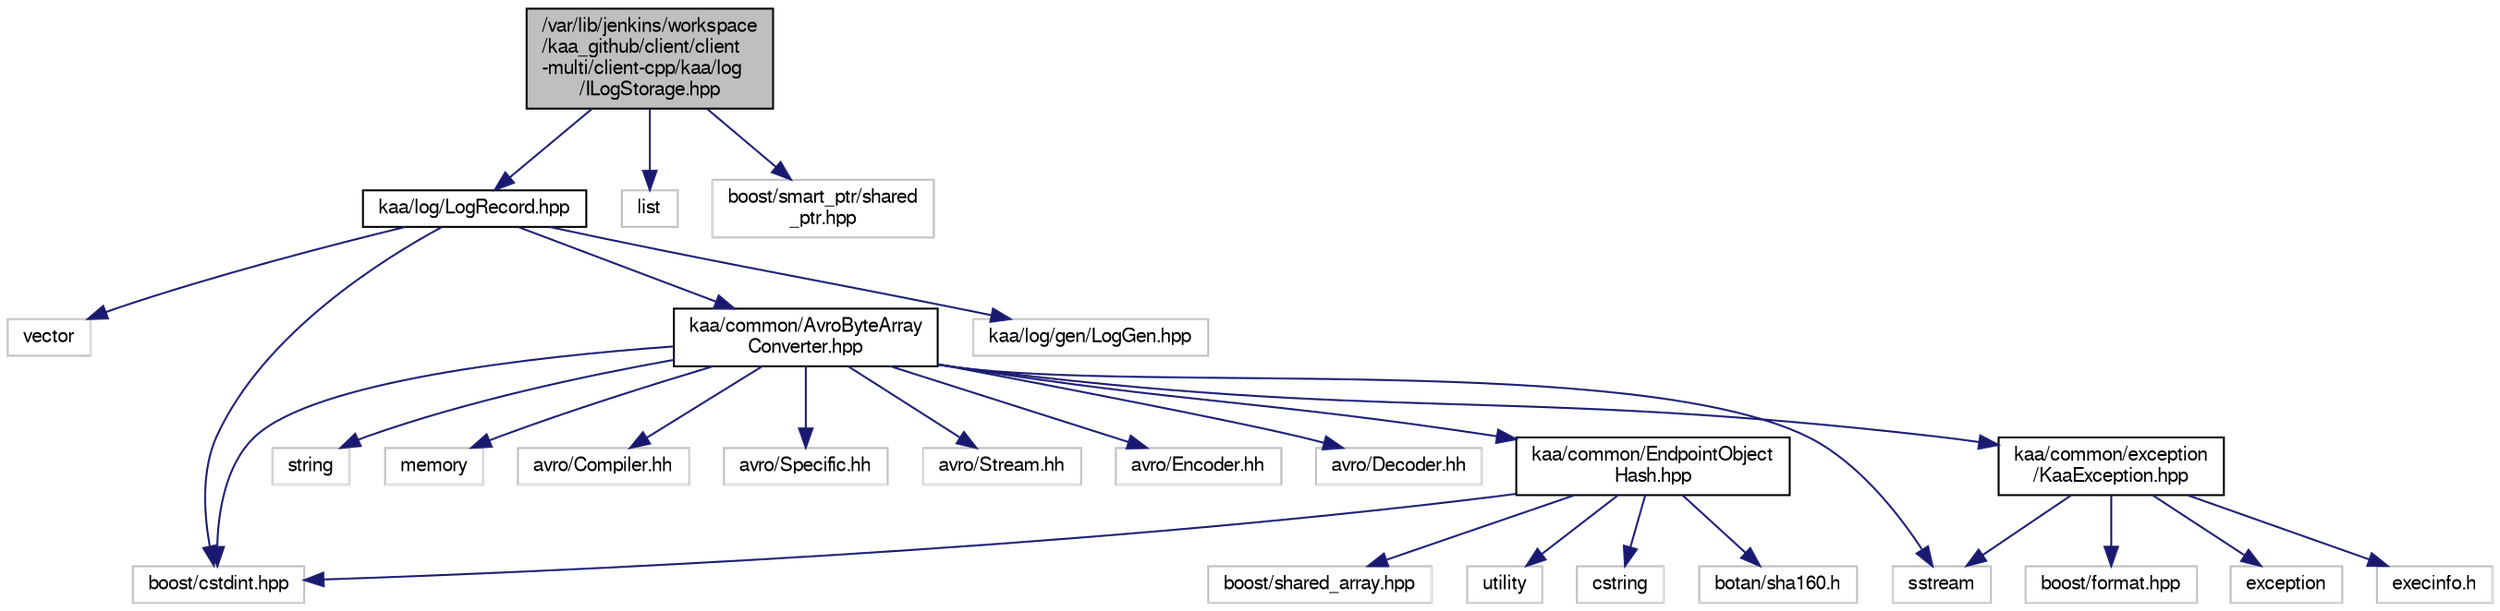 digraph "/var/lib/jenkins/workspace/kaa_github/client/client-multi/client-cpp/kaa/log/ILogStorage.hpp"
{
  bgcolor="transparent";
  edge [fontname="FreeSans",fontsize="10",labelfontname="FreeSans",labelfontsize="10"];
  node [fontname="FreeSans",fontsize="10",shape=record];
  Node1 [label="/var/lib/jenkins/workspace\l/kaa_github/client/client\l-multi/client-cpp/kaa/log\l/ILogStorage.hpp",height=0.2,width=0.4,color="black", fillcolor="grey75", style="filled" fontcolor="black"];
  Node1 -> Node2 [color="midnightblue",fontsize="10",style="solid",fontname="FreeSans"];
  Node2 [label="kaa/log/LogRecord.hpp",height=0.2,width=0.4,color="black",URL="$LogRecord_8hpp.html"];
  Node2 -> Node3 [color="midnightblue",fontsize="10",style="solid",fontname="FreeSans"];
  Node3 [label="vector",height=0.2,width=0.4,color="grey75"];
  Node2 -> Node4 [color="midnightblue",fontsize="10",style="solid",fontname="FreeSans"];
  Node4 [label="boost/cstdint.hpp",height=0.2,width=0.4,color="grey75"];
  Node2 -> Node5 [color="midnightblue",fontsize="10",style="solid",fontname="FreeSans"];
  Node5 [label="kaa/common/AvroByteArray\lConverter.hpp",height=0.2,width=0.4,color="black",URL="$AvroByteArrayConverter_8hpp.html"];
  Node5 -> Node6 [color="midnightblue",fontsize="10",style="solid",fontname="FreeSans"];
  Node6 [label="string",height=0.2,width=0.4,color="grey75"];
  Node5 -> Node7 [color="midnightblue",fontsize="10",style="solid",fontname="FreeSans"];
  Node7 [label="memory",height=0.2,width=0.4,color="grey75"];
  Node5 -> Node8 [color="midnightblue",fontsize="10",style="solid",fontname="FreeSans"];
  Node8 [label="sstream",height=0.2,width=0.4,color="grey75"];
  Node5 -> Node9 [color="midnightblue",fontsize="10",style="solid",fontname="FreeSans"];
  Node9 [label="avro/Compiler.hh",height=0.2,width=0.4,color="grey75"];
  Node5 -> Node10 [color="midnightblue",fontsize="10",style="solid",fontname="FreeSans"];
  Node10 [label="avro/Specific.hh",height=0.2,width=0.4,color="grey75"];
  Node5 -> Node11 [color="midnightblue",fontsize="10",style="solid",fontname="FreeSans"];
  Node11 [label="avro/Stream.hh",height=0.2,width=0.4,color="grey75"];
  Node5 -> Node12 [color="midnightblue",fontsize="10",style="solid",fontname="FreeSans"];
  Node12 [label="avro/Encoder.hh",height=0.2,width=0.4,color="grey75"];
  Node5 -> Node13 [color="midnightblue",fontsize="10",style="solid",fontname="FreeSans"];
  Node13 [label="avro/Decoder.hh",height=0.2,width=0.4,color="grey75"];
  Node5 -> Node4 [color="midnightblue",fontsize="10",style="solid",fontname="FreeSans"];
  Node5 -> Node14 [color="midnightblue",fontsize="10",style="solid",fontname="FreeSans"];
  Node14 [label="kaa/common/EndpointObject\lHash.hpp",height=0.2,width=0.4,color="black",URL="$EndpointObjectHash_8hpp.html"];
  Node14 -> Node15 [color="midnightblue",fontsize="10",style="solid",fontname="FreeSans"];
  Node15 [label="utility",height=0.2,width=0.4,color="grey75"];
  Node14 -> Node16 [color="midnightblue",fontsize="10",style="solid",fontname="FreeSans"];
  Node16 [label="cstring",height=0.2,width=0.4,color="grey75"];
  Node14 -> Node17 [color="midnightblue",fontsize="10",style="solid",fontname="FreeSans"];
  Node17 [label="botan/sha160.h",height=0.2,width=0.4,color="grey75"];
  Node14 -> Node4 [color="midnightblue",fontsize="10",style="solid",fontname="FreeSans"];
  Node14 -> Node18 [color="midnightblue",fontsize="10",style="solid",fontname="FreeSans"];
  Node18 [label="boost/shared_array.hpp",height=0.2,width=0.4,color="grey75"];
  Node5 -> Node19 [color="midnightblue",fontsize="10",style="solid",fontname="FreeSans"];
  Node19 [label="kaa/common/exception\l/KaaException.hpp",height=0.2,width=0.4,color="black",URL="$KaaException_8hpp.html"];
  Node19 -> Node20 [color="midnightblue",fontsize="10",style="solid",fontname="FreeSans"];
  Node20 [label="boost/format.hpp",height=0.2,width=0.4,color="grey75"];
  Node19 -> Node21 [color="midnightblue",fontsize="10",style="solid",fontname="FreeSans"];
  Node21 [label="exception",height=0.2,width=0.4,color="grey75"];
  Node19 -> Node8 [color="midnightblue",fontsize="10",style="solid",fontname="FreeSans"];
  Node19 -> Node22 [color="midnightblue",fontsize="10",style="solid",fontname="FreeSans"];
  Node22 [label="execinfo.h",height=0.2,width=0.4,color="grey75"];
  Node2 -> Node23 [color="midnightblue",fontsize="10",style="solid",fontname="FreeSans"];
  Node23 [label="kaa/log/gen/LogGen.hpp",height=0.2,width=0.4,color="grey75"];
  Node1 -> Node24 [color="midnightblue",fontsize="10",style="solid",fontname="FreeSans"];
  Node24 [label="list",height=0.2,width=0.4,color="grey75"];
  Node1 -> Node25 [color="midnightblue",fontsize="10",style="solid",fontname="FreeSans"];
  Node25 [label="boost/smart_ptr/shared\l_ptr.hpp",height=0.2,width=0.4,color="grey75"];
}
